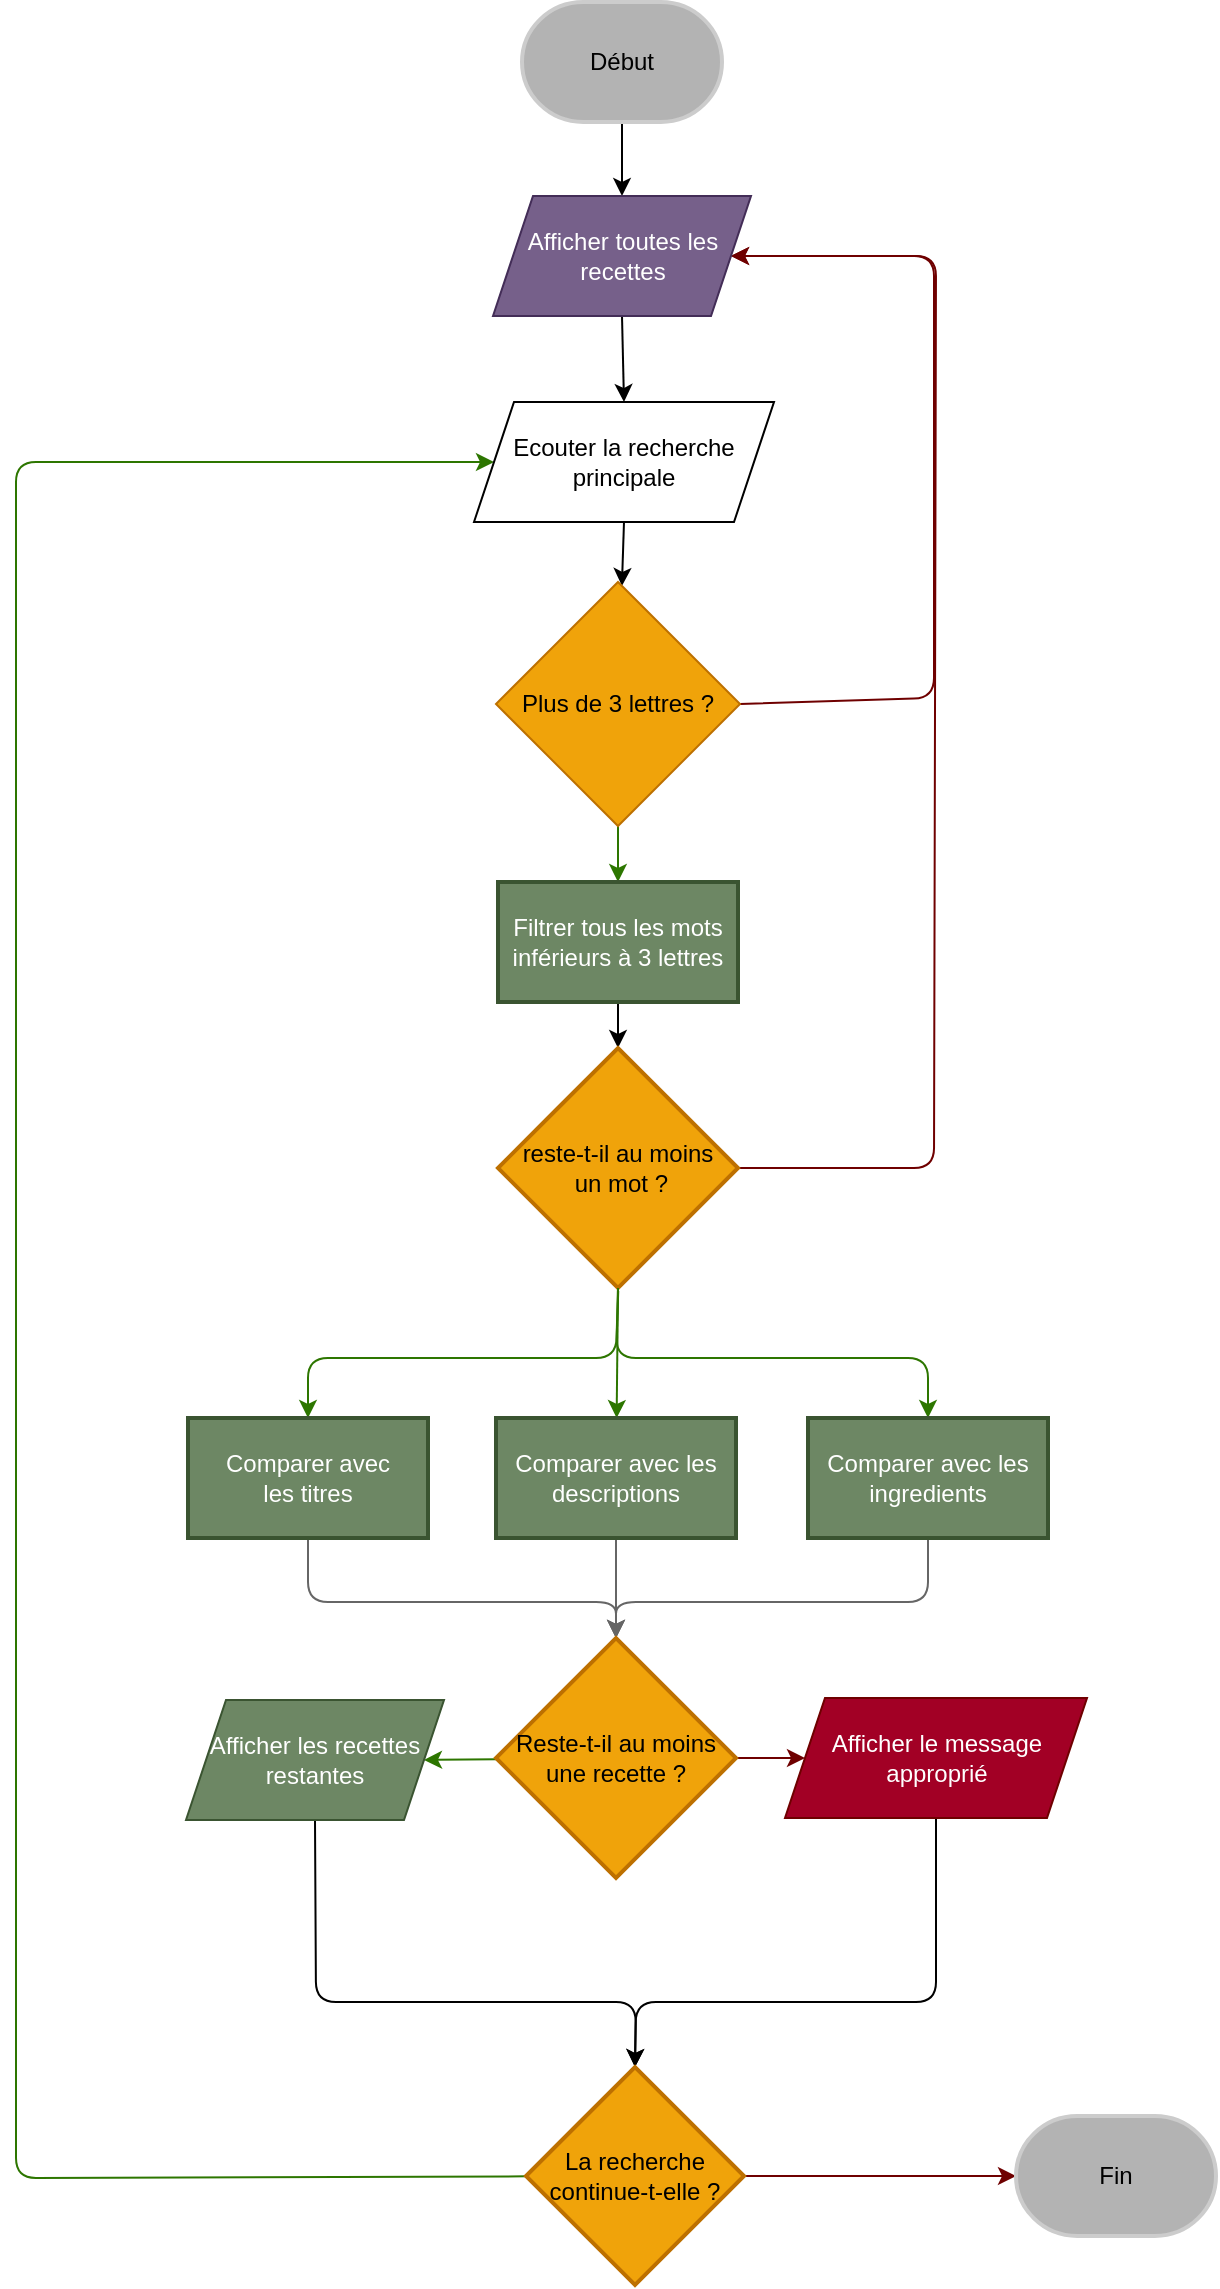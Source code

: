 <mxfile>
    <diagram id="lhFiQjkHRKb4PspZnoPW" name="Schema">
        <mxGraphModel dx="355" dy="205" grid="1" gridSize="10" guides="1" tooltips="1" connect="1" arrows="1" fold="1" page="1" pageScale="1" pageWidth="827" pageHeight="1169" math="0" shadow="0">
            <root>
                <mxCell id="0"/>
                <mxCell id="1" parent="0"/>
                <mxCell id="r_SquNrpFk_jz5t-ATv--5" value="" style="edgeStyle=none;html=1;entryX=0.5;entryY=0;entryDx=0;entryDy=0;exitX=0.5;exitY=1;exitDx=0;exitDy=0;" parent="1" source="7" target="6" edge="1">
                    <mxGeometry relative="1" as="geometry">
                        <mxPoint x="411" y="210" as="targetPoint"/>
                        <mxPoint x="414" y="178" as="sourcePoint"/>
                    </mxGeometry>
                </mxCell>
                <mxCell id="r_SquNrpFk_jz5t-ATv--8" style="edgeStyle=none;html=1;exitX=1;exitY=0.5;exitDx=0;exitDy=0;entryX=1;entryY=0.5;entryDx=0;entryDy=0;fillColor=#a20025;strokeColor=#6F0000;" parent="1" source="r_SquNrpFk_jz5t-ATv--48" target="7" edge="1">
                    <mxGeometry relative="1" as="geometry">
                        <Array as="points">
                            <mxPoint x="569" y="358"/>
                            <mxPoint x="569" y="137"/>
                        </Array>
                        <mxPoint x="464" y="148" as="targetPoint"/>
                    </mxGeometry>
                </mxCell>
                <mxCell id="r_SquNrpFk_jz5t-ATv--12" value="" style="edgeStyle=none;html=1;fillColor=#60a917;strokeColor=#2D7600;exitX=0.5;exitY=1;exitDx=0;exitDy=0;" parent="1" source="r_SquNrpFk_jz5t-ATv--48" target="r_SquNrpFk_jz5t-ATv--11" edge="1">
                    <mxGeometry relative="1" as="geometry"/>
                </mxCell>
                <mxCell id="r_SquNrpFk_jz5t-ATv--14" value="" style="edgeStyle=none;html=1;" parent="1" source="r_SquNrpFk_jz5t-ATv--11" target="r_SquNrpFk_jz5t-ATv--13" edge="1">
                    <mxGeometry relative="1" as="geometry"/>
                </mxCell>
                <mxCell id="r_SquNrpFk_jz5t-ATv--11" value="Filtrer tous les mots inférieurs à 3 lettres" style="rounded=1;whiteSpace=wrap;html=1;strokeWidth=2;fillColor=#6d8764;fontColor=#ffffff;strokeColor=#3A5431;arcSize=0;" parent="1" vertex="1">
                    <mxGeometry x="351" y="450" width="120" height="60" as="geometry"/>
                </mxCell>
                <mxCell id="r_SquNrpFk_jz5t-ATv--15" style="edgeStyle=none;html=1;entryX=1;entryY=0.5;entryDx=0;entryDy=0;fillColor=#a20025;strokeColor=#6F0000;" parent="1" source="r_SquNrpFk_jz5t-ATv--13" target="7" edge="1">
                    <mxGeometry relative="1" as="geometry">
                        <Array as="points">
                            <mxPoint x="569" y="593"/>
                            <mxPoint x="570" y="137"/>
                        </Array>
                        <mxPoint x="464" y="148" as="targetPoint"/>
                    </mxGeometry>
                </mxCell>
                <mxCell id="r_SquNrpFk_jz5t-ATv--13" value="reste-t-il au moins&lt;br&gt;&amp;nbsp;un mot ?" style="rhombus;whiteSpace=wrap;html=1;rounded=1;strokeWidth=2;fillColor=#f0a30a;fontColor=#000000;strokeColor=#BD7000;arcSize=0;" parent="1" vertex="1">
                    <mxGeometry x="351" y="533" width="120" height="120" as="geometry"/>
                </mxCell>
                <mxCell id="r_SquNrpFk_jz5t-ATv--22" value="" style="edgeStyle=none;html=1;exitX=0.5;exitY=1;exitDx=0;exitDy=0;fillColor=#60a917;strokeColor=#2D7600;" parent="1" source="r_SquNrpFk_jz5t-ATv--13" target="r_SquNrpFk_jz5t-ATv--21" edge="1">
                    <mxGeometry relative="1" as="geometry">
                        <mxPoint x="410" y="645" as="sourcePoint"/>
                    </mxGeometry>
                </mxCell>
                <mxCell id="r_SquNrpFk_jz5t-ATv--25" style="edgeStyle=none;html=1;entryX=0.5;entryY=0;entryDx=0;entryDy=0;exitX=0.5;exitY=1;exitDx=0;exitDy=0;fillColor=#60a917;strokeColor=#2D7600;" parent="1" source="r_SquNrpFk_jz5t-ATv--13" target="r_SquNrpFk_jz5t-ATv--24" edge="1">
                    <mxGeometry relative="1" as="geometry">
                        <mxPoint x="410" y="645" as="sourcePoint"/>
                        <Array as="points">
                            <mxPoint x="410" y="688"/>
                            <mxPoint x="566" y="688"/>
                        </Array>
                    </mxGeometry>
                </mxCell>
                <mxCell id="r_SquNrpFk_jz5t-ATv--26" style="edgeStyle=none;html=1;entryX=0.5;entryY=0;entryDx=0;entryDy=0;fillColor=#60a917;strokeColor=#2D7600;exitX=0.501;exitY=1.012;exitDx=0;exitDy=0;exitPerimeter=0;" parent="1" source="r_SquNrpFk_jz5t-ATv--13" target="r_SquNrpFk_jz5t-ATv--23" edge="1">
                    <mxGeometry relative="1" as="geometry">
                        <mxPoint x="412" y="550" as="sourcePoint"/>
                        <Array as="points">
                            <mxPoint x="410" y="688"/>
                            <mxPoint x="256" y="688"/>
                        </Array>
                    </mxGeometry>
                </mxCell>
                <mxCell id="r_SquNrpFk_jz5t-ATv--32" value="" style="edgeStyle=none;html=1;fillColor=#f5f5f5;gradientColor=#b3b3b3;strokeColor=#666666;fontColor=#000000;" parent="1" source="r_SquNrpFk_jz5t-ATv--21" target="r_SquNrpFk_jz5t-ATv--31" edge="1">
                    <mxGeometry relative="1" as="geometry"/>
                </mxCell>
                <mxCell id="r_SquNrpFk_jz5t-ATv--21" value="Comparer avec les descriptions" style="shape=process;whiteSpace=wrap;html=1;backgroundOutline=1;rounded=1;strokeWidth=2;fillColor=#6d8764;strokeColor=#3A5431;fontColor=#ffffff;arcSize=0;size=0;" parent="1" vertex="1">
                    <mxGeometry x="350" y="718" width="120" height="60" as="geometry"/>
                </mxCell>
                <mxCell id="r_SquNrpFk_jz5t-ATv--34" style="edgeStyle=none;html=1;entryX=0.5;entryY=0;entryDx=0;entryDy=0;fillColor=#f5f5f5;gradientColor=#b3b3b3;strokeColor=#666666;fontColor=#000000;" parent="1" source="r_SquNrpFk_jz5t-ATv--23" target="r_SquNrpFk_jz5t-ATv--31" edge="1">
                    <mxGeometry relative="1" as="geometry">
                        <mxPoint x="420" y="848" as="targetPoint"/>
                        <Array as="points">
                            <mxPoint x="256" y="810"/>
                            <mxPoint x="410" y="810"/>
                        </Array>
                    </mxGeometry>
                </mxCell>
                <mxCell id="r_SquNrpFk_jz5t-ATv--23" value="Comparer avec &lt;br&gt;les titres" style="shape=process;whiteSpace=wrap;html=1;backgroundOutline=1;rounded=1;strokeWidth=2;fillColor=#6d8764;strokeColor=#3A5431;fontColor=#ffffff;arcSize=0;size=0;" parent="1" vertex="1">
                    <mxGeometry x="196" y="718" width="120" height="60" as="geometry"/>
                </mxCell>
                <mxCell id="r_SquNrpFk_jz5t-ATv--35" style="edgeStyle=none;html=1;entryX=0.5;entryY=0;entryDx=0;entryDy=0;fillColor=#f5f5f5;gradientColor=#b3b3b3;strokeColor=#666666;fontColor=#000000;" parent="1" source="r_SquNrpFk_jz5t-ATv--24" target="r_SquNrpFk_jz5t-ATv--31" edge="1">
                    <mxGeometry relative="1" as="geometry">
                        <Array as="points">
                            <mxPoint x="566" y="810"/>
                            <mxPoint x="410" y="810"/>
                        </Array>
                    </mxGeometry>
                </mxCell>
                <mxCell id="r_SquNrpFk_jz5t-ATv--24" value="Comparer avec les ingredients" style="shape=process;whiteSpace=wrap;html=1;backgroundOutline=1;rounded=1;strokeWidth=2;fillColor=#6d8764;strokeColor=#3A5431;fontColor=#ffffff;size=0;arcSize=0;" parent="1" vertex="1">
                    <mxGeometry x="506" y="718" width="120" height="60" as="geometry"/>
                </mxCell>
                <mxCell id="r_SquNrpFk_jz5t-ATv--40" value="" style="edgeStyle=none;html=1;entryX=0.5;entryY=0;entryDx=0;entryDy=0;exitX=0.5;exitY=1;exitDx=0;exitDy=0;" parent="1" source="9" target="r_SquNrpFk_jz5t-ATv--39" edge="1">
                    <mxGeometry relative="1" as="geometry">
                        <Array as="points">
                            <mxPoint x="570" y="1010"/>
                            <mxPoint x="420" y="1010"/>
                        </Array>
                    </mxGeometry>
                </mxCell>
                <mxCell id="r_SquNrpFk_jz5t-ATv--36" style="edgeStyle=none;html=1;entryX=0;entryY=0.5;entryDx=0;entryDy=0;fillColor=#a20025;strokeColor=#6F0000;strokeWidth=1;" parent="1" source="r_SquNrpFk_jz5t-ATv--31" target="9" edge="1">
                    <mxGeometry relative="1" as="geometry">
                        <mxPoint x="510" y="888" as="targetPoint"/>
                    </mxGeometry>
                </mxCell>
                <mxCell id="r_SquNrpFk_jz5t-ATv--38" value="" style="edgeStyle=none;html=1;fillColor=#60a917;strokeColor=#2D7600;entryX=1;entryY=0.5;entryDx=0;entryDy=0;" parent="1" source="r_SquNrpFk_jz5t-ATv--31" target="8" edge="1">
                    <mxGeometry relative="1" as="geometry"/>
                </mxCell>
                <mxCell id="r_SquNrpFk_jz5t-ATv--31" value="Reste-t-il au moins une recette ?" style="rhombus;whiteSpace=wrap;html=1;rounded=1;strokeWidth=2;fillColor=#f0a30a;fontColor=#000000;strokeColor=#BD7000;arcSize=0;" parent="1" vertex="1">
                    <mxGeometry x="350" y="828" width="120" height="120" as="geometry"/>
                </mxCell>
                <mxCell id="r_SquNrpFk_jz5t-ATv--41" style="edgeStyle=none;html=1;entryX=0.5;entryY=0;entryDx=0;entryDy=0;exitX=0.5;exitY=1;exitDx=0;exitDy=0;" parent="1" source="8" target="r_SquNrpFk_jz5t-ATv--39" edge="1">
                    <mxGeometry relative="1" as="geometry">
                        <Array as="points">
                            <mxPoint x="260" y="1010"/>
                            <mxPoint x="420" y="1010"/>
                        </Array>
                    </mxGeometry>
                </mxCell>
                <mxCell id="r_SquNrpFk_jz5t-ATv--42" style="edgeStyle=none;html=1;entryX=0;entryY=0.5;entryDx=0;entryDy=0;fillColor=#60a917;strokeColor=#2D7600;" parent="1" source="r_SquNrpFk_jz5t-ATv--39" target="6" edge="1">
                    <mxGeometry relative="1" as="geometry">
                        <Array as="points">
                            <mxPoint x="110" y="1098"/>
                            <mxPoint x="110" y="240"/>
                        </Array>
                        <mxPoint x="351" y="240" as="targetPoint"/>
                    </mxGeometry>
                </mxCell>
                <mxCell id="r_SquNrpFk_jz5t-ATv--44" style="edgeStyle=none;html=1;entryX=0;entryY=0.5;entryDx=0;entryDy=0;entryPerimeter=0;fillColor=#a20025;strokeColor=#6F0000;" parent="1" source="r_SquNrpFk_jz5t-ATv--39" target="r_SquNrpFk_jz5t-ATv--43" edge="1">
                    <mxGeometry relative="1" as="geometry"/>
                </mxCell>
                <mxCell id="r_SquNrpFk_jz5t-ATv--39" value="La recherche continue-t-elle ?" style="rhombus;whiteSpace=wrap;html=1;rounded=1;strokeWidth=2;fontColor=#000000;fillColor=#f0a30a;strokeColor=#BD7000;arcSize=0;" parent="1" vertex="1">
                    <mxGeometry x="365" y="1042.5" width="109" height="109" as="geometry"/>
                </mxCell>
                <mxCell id="r_SquNrpFk_jz5t-ATv--43" value="Fin" style="strokeWidth=2;html=1;shape=mxgraph.flowchart.terminator;whiteSpace=wrap;fillColor=#B3B3B3;strokeColor=#CCCCCC;fontColor=#000000;" parent="1" vertex="1">
                    <mxGeometry x="610" y="1067" width="100" height="60" as="geometry"/>
                </mxCell>
                <mxCell id="r_SquNrpFk_jz5t-ATv--47" value="" style="edgeStyle=none;html=1;exitX=0.5;exitY=1;exitDx=0;exitDy=0;" parent="1" source="6" target="r_SquNrpFk_jz5t-ATv--48" edge="1">
                    <mxGeometry relative="1" as="geometry">
                        <mxPoint x="411" y="270" as="sourcePoint"/>
                    </mxGeometry>
                </mxCell>
                <mxCell id="r_SquNrpFk_jz5t-ATv--48" value="Plus de 3 lettres ?" style="rhombus;whiteSpace=wrap;html=1;rounded=1;fillColor=#f0a30a;fontColor=#000000;strokeColor=#BD7000;arcSize=0;" parent="1" vertex="1">
                    <mxGeometry x="350" y="300" width="122" height="122" as="geometry"/>
                </mxCell>
                <mxCell id="4" style="edgeStyle=none;html=1;entryX=0.5;entryY=0;entryDx=0;entryDy=0;exitX=0.5;exitY=1;exitDx=0;exitDy=0;exitPerimeter=0;" parent="1" source="3" target="7" edge="1">
                    <mxGeometry relative="1" as="geometry">
                        <mxPoint x="411.769" y="70" as="sourcePoint"/>
                        <mxPoint x="414" y="118" as="targetPoint"/>
                    </mxGeometry>
                </mxCell>
                <mxCell id="3" value="Début" style="strokeWidth=2;html=1;shape=mxgraph.flowchart.terminator;whiteSpace=wrap;fillColor=#B3B3B3;strokeColor=#CCCCCC;fontColor=#000000;" parent="1" vertex="1">
                    <mxGeometry x="363" y="10" width="100" height="60" as="geometry"/>
                </mxCell>
                <mxCell id="6" value="Ecouter la recherche principale" style="shape=parallelogram;perimeter=parallelogramPerimeter;whiteSpace=wrap;html=1;fixedSize=1;" parent="1" vertex="1">
                    <mxGeometry x="339" y="210" width="150" height="60" as="geometry"/>
                </mxCell>
                <mxCell id="7" value="&lt;span style=&quot;color: rgb(255, 255, 255);&quot;&gt;Afficher toutes les recettes&lt;/span&gt;" style="shape=parallelogram;perimeter=parallelogramPerimeter;whiteSpace=wrap;html=1;fixedSize=1;fillColor=#76608a;fontColor=#ffffff;strokeColor=#432D57;" parent="1" vertex="1">
                    <mxGeometry x="348.5" y="107" width="129" height="60" as="geometry"/>
                </mxCell>
                <mxCell id="8" value="Afficher les recettes restantes" style="shape=parallelogram;perimeter=parallelogramPerimeter;whiteSpace=wrap;html=1;fixedSize=1;fillColor=#6d8764;fontColor=#ffffff;strokeColor=#3A5431;" parent="1" vertex="1">
                    <mxGeometry x="195" y="859" width="129" height="60" as="geometry"/>
                </mxCell>
                <mxCell id="9" value="Afficher le message approprié" style="shape=parallelogram;perimeter=parallelogramPerimeter;whiteSpace=wrap;html=1;fixedSize=1;fillColor=#a20025;fontColor=#ffffff;strokeColor=#6F0000;" parent="1" vertex="1">
                    <mxGeometry x="494.5" y="858" width="151" height="60" as="geometry"/>
                </mxCell>
            </root>
        </mxGraphModel>
    </diagram>
</mxfile>